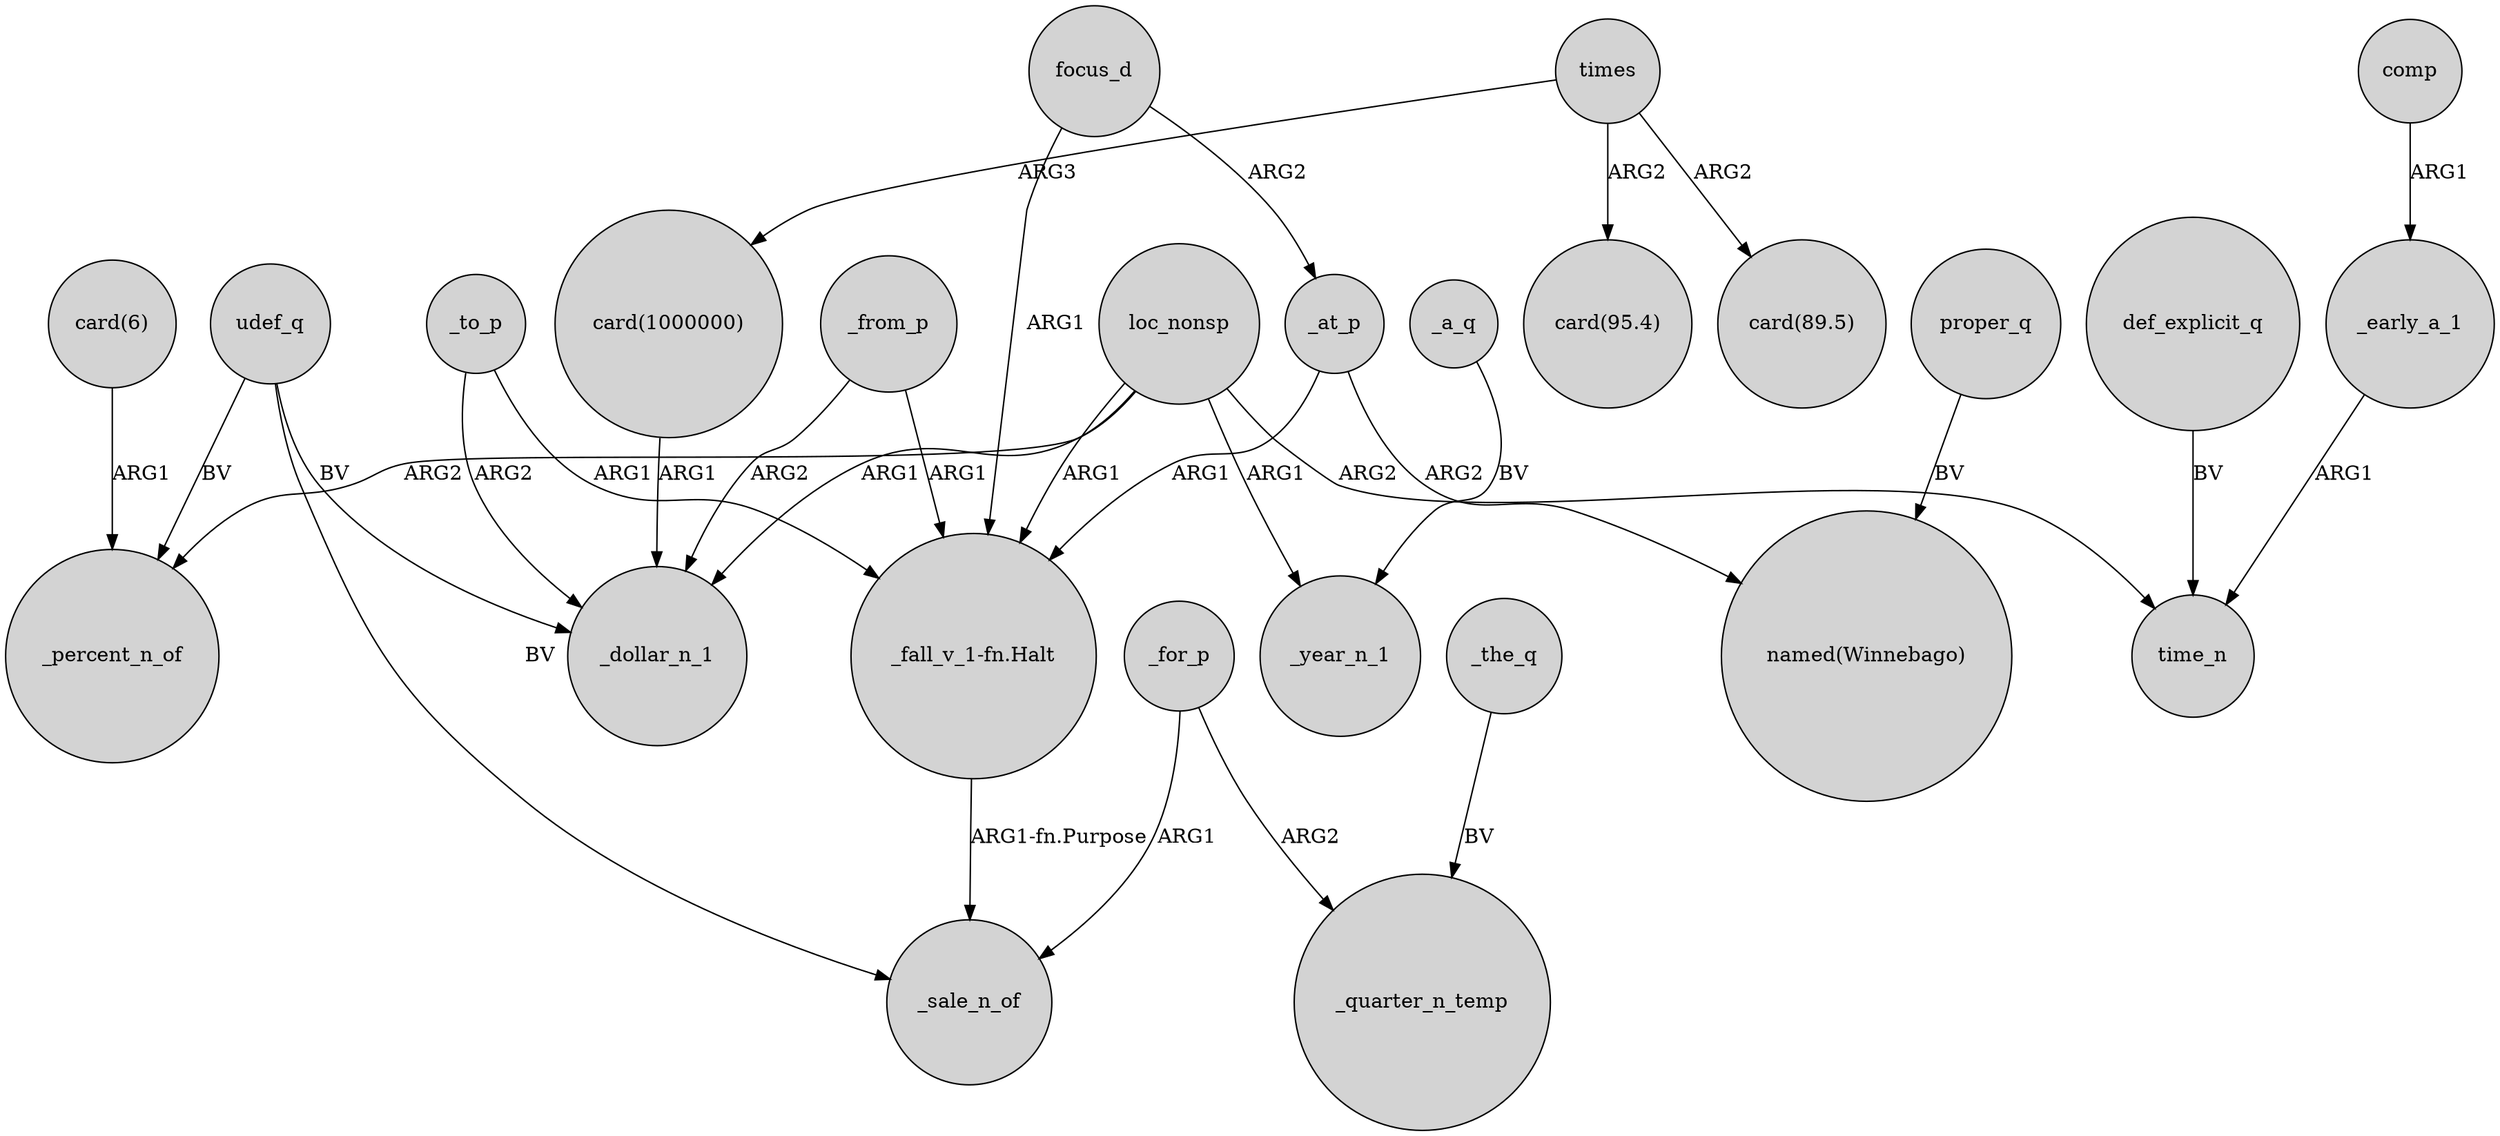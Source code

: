 digraph {
	node [shape=circle style=filled]
	_early_a_1 -> time_n [label=ARG1]
	loc_nonsp -> _dollar_n_1 [label=ARG1]
	_for_p -> _sale_n_of [label=ARG1]
	loc_nonsp -> _year_n_1 [label=ARG1]
	_from_p -> _dollar_n_1 [label=ARG2]
	focus_d -> "_fall_v_1-fn.Halt" [label=ARG1]
	_the_q -> _quarter_n_temp [label=BV]
	times -> "card(1000000)" [label=ARG3]
	comp -> _early_a_1 [label=ARG1]
	udef_q -> _sale_n_of [label=BV]
	_to_p -> _dollar_n_1 [label=ARG2]
	_a_q -> _year_n_1 [label=BV]
	focus_d -> _at_p [label=ARG2]
	proper_q -> "named(Winnebago)" [label=BV]
	_at_p -> "_fall_v_1-fn.Halt" [label=ARG1]
	loc_nonsp -> "_fall_v_1-fn.Halt" [label=ARG1]
	"card(6)" -> _percent_n_of [label=ARG1]
	_for_p -> _quarter_n_temp [label=ARG2]
	udef_q -> _percent_n_of [label=BV]
	_at_p -> "named(Winnebago)" [label=ARG2]
	times -> "card(95.4)" [label=ARG2]
	udef_q -> _dollar_n_1 [label=BV]
	_from_p -> "_fall_v_1-fn.Halt" [label=ARG1]
	"card(1000000)" -> _dollar_n_1 [label=ARG1]
	times -> "card(89.5)" [label=ARG2]
	def_explicit_q -> time_n [label=BV]
	loc_nonsp -> time_n [label=ARG2]
	"_fall_v_1-fn.Halt" -> _sale_n_of [label="ARG1-fn.Purpose"]
	_to_p -> "_fall_v_1-fn.Halt" [label=ARG1]
	loc_nonsp -> _percent_n_of [label=ARG2]
}
